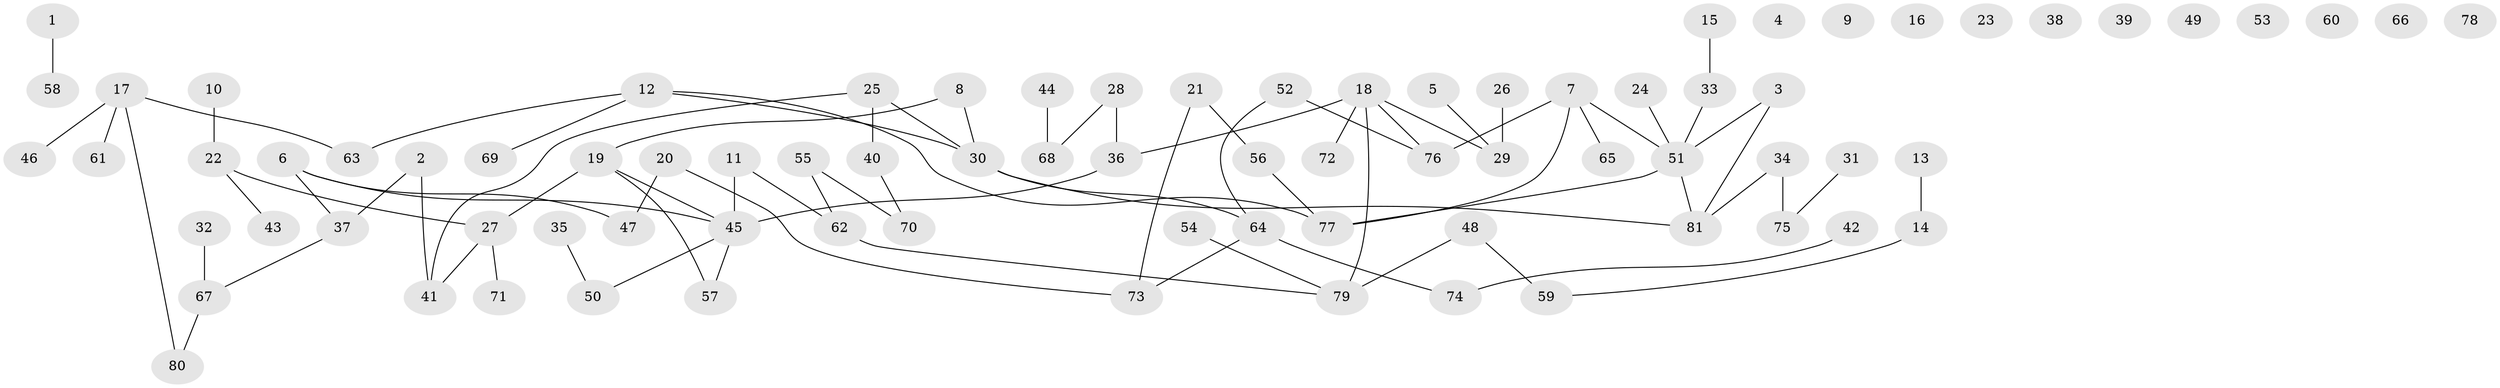 // coarse degree distribution, {6: 0.14285714285714285, 3: 0.14285714285714285, 4: 0.07142857142857142, 1: 0.35714285714285715, 2: 0.21428571428571427, 5: 0.07142857142857142}
// Generated by graph-tools (version 1.1) at 2025/48/03/04/25 22:48:07]
// undirected, 81 vertices, 81 edges
graph export_dot {
  node [color=gray90,style=filled];
  1;
  2;
  3;
  4;
  5;
  6;
  7;
  8;
  9;
  10;
  11;
  12;
  13;
  14;
  15;
  16;
  17;
  18;
  19;
  20;
  21;
  22;
  23;
  24;
  25;
  26;
  27;
  28;
  29;
  30;
  31;
  32;
  33;
  34;
  35;
  36;
  37;
  38;
  39;
  40;
  41;
  42;
  43;
  44;
  45;
  46;
  47;
  48;
  49;
  50;
  51;
  52;
  53;
  54;
  55;
  56;
  57;
  58;
  59;
  60;
  61;
  62;
  63;
  64;
  65;
  66;
  67;
  68;
  69;
  70;
  71;
  72;
  73;
  74;
  75;
  76;
  77;
  78;
  79;
  80;
  81;
  1 -- 58;
  2 -- 37;
  2 -- 41;
  3 -- 51;
  3 -- 81;
  5 -- 29;
  6 -- 37;
  6 -- 45;
  6 -- 47;
  7 -- 51;
  7 -- 65;
  7 -- 76;
  7 -- 77;
  8 -- 19;
  8 -- 30;
  10 -- 22;
  11 -- 45;
  11 -- 62;
  12 -- 30;
  12 -- 63;
  12 -- 69;
  12 -- 77;
  13 -- 14;
  14 -- 59;
  15 -- 33;
  17 -- 46;
  17 -- 61;
  17 -- 63;
  17 -- 80;
  18 -- 29;
  18 -- 36;
  18 -- 72;
  18 -- 76;
  18 -- 79;
  19 -- 27;
  19 -- 45;
  19 -- 57;
  20 -- 47;
  20 -- 73;
  21 -- 56;
  21 -- 73;
  22 -- 27;
  22 -- 43;
  24 -- 51;
  25 -- 30;
  25 -- 40;
  25 -- 41;
  26 -- 29;
  27 -- 41;
  27 -- 71;
  28 -- 36;
  28 -- 68;
  30 -- 64;
  30 -- 81;
  31 -- 75;
  32 -- 67;
  33 -- 51;
  34 -- 75;
  34 -- 81;
  35 -- 50;
  36 -- 45;
  37 -- 67;
  40 -- 70;
  42 -- 74;
  44 -- 68;
  45 -- 50;
  45 -- 57;
  48 -- 59;
  48 -- 79;
  51 -- 77;
  51 -- 81;
  52 -- 64;
  52 -- 76;
  54 -- 79;
  55 -- 62;
  55 -- 70;
  56 -- 77;
  62 -- 79;
  64 -- 73;
  64 -- 74;
  67 -- 80;
}
